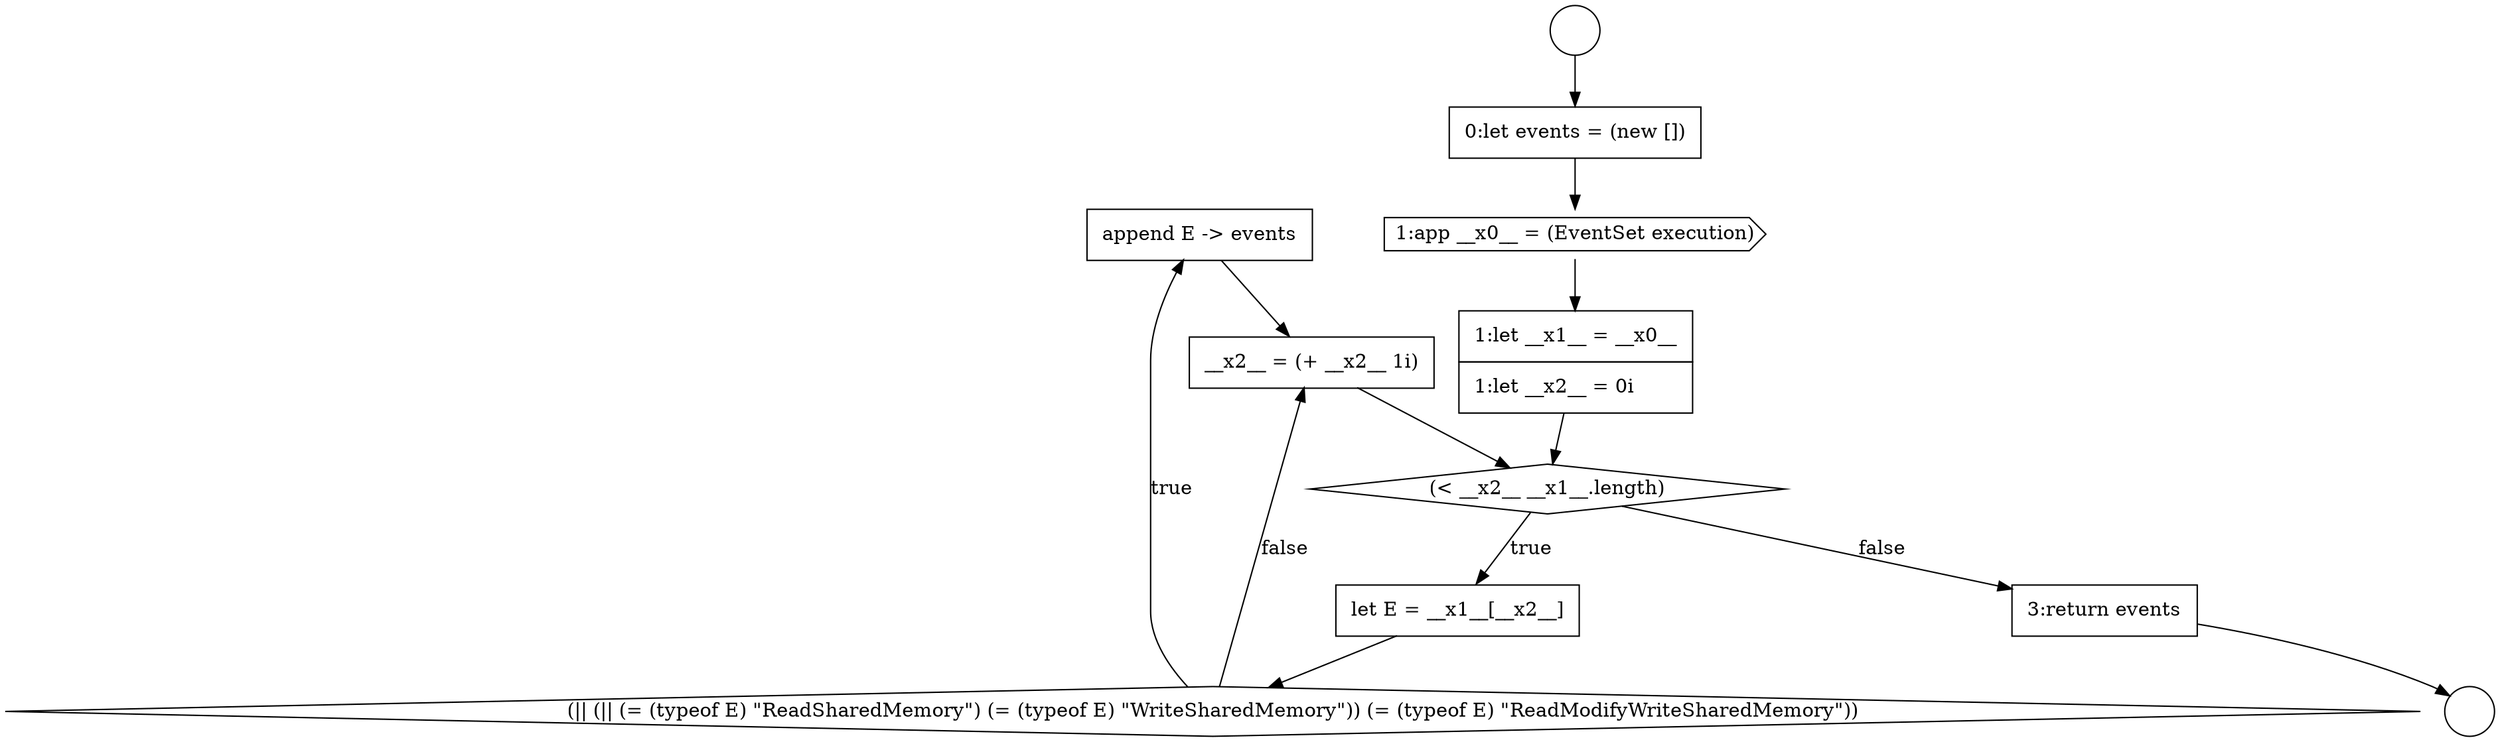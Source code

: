 digraph {
  node16881 [shape=none, margin=0, label=<<font color="black">
    <table border="0" cellborder="1" cellspacing="0" cellpadding="10">
      <tr><td align="left">append E -&gt; events</td></tr>
    </table>
  </font>> color="black" fillcolor="white" style=filled]
  node16877 [shape=none, margin=0, label=<<font color="black">
    <table border="0" cellborder="1" cellspacing="0" cellpadding="10">
      <tr><td align="left">1:let __x1__ = __x0__</td></tr>
      <tr><td align="left">1:let __x2__ = 0i</td></tr>
    </table>
  </font>> color="black" fillcolor="white" style=filled]
  node16873 [shape=circle label=" " color="black" fillcolor="white" style=filled]
  node16882 [shape=none, margin=0, label=<<font color="black">
    <table border="0" cellborder="1" cellspacing="0" cellpadding="10">
      <tr><td align="left">__x2__ = (+ __x2__ 1i)</td></tr>
    </table>
  </font>> color="black" fillcolor="white" style=filled]
  node16880 [shape=diamond, label=<<font color="black">(|| (|| (= (typeof E) &quot;ReadSharedMemory&quot;) (= (typeof E) &quot;WriteSharedMemory&quot;)) (= (typeof E) &quot;ReadModifyWriteSharedMemory&quot;))</font>> color="black" fillcolor="white" style=filled]
  node16883 [shape=none, margin=0, label=<<font color="black">
    <table border="0" cellborder="1" cellspacing="0" cellpadding="10">
      <tr><td align="left">3:return events</td></tr>
    </table>
  </font>> color="black" fillcolor="white" style=filled]
  node16875 [shape=none, margin=0, label=<<font color="black">
    <table border="0" cellborder="1" cellspacing="0" cellpadding="10">
      <tr><td align="left">0:let events = (new [])</td></tr>
    </table>
  </font>> color="black" fillcolor="white" style=filled]
  node16878 [shape=diamond, label=<<font color="black">(&lt; __x2__ __x1__.length)</font>> color="black" fillcolor="white" style=filled]
  node16874 [shape=circle label=" " color="black" fillcolor="white" style=filled]
  node16879 [shape=none, margin=0, label=<<font color="black">
    <table border="0" cellborder="1" cellspacing="0" cellpadding="10">
      <tr><td align="left">let E = __x1__[__x2__]</td></tr>
    </table>
  </font>> color="black" fillcolor="white" style=filled]
  node16876 [shape=cds, label=<<font color="black">1:app __x0__ = (EventSet execution)</font>> color="black" fillcolor="white" style=filled]
  node16879 -> node16880 [ color="black"]
  node16882 -> node16878 [ color="black"]
  node16878 -> node16879 [label=<<font color="black">true</font>> color="black"]
  node16878 -> node16883 [label=<<font color="black">false</font>> color="black"]
  node16877 -> node16878 [ color="black"]
  node16881 -> node16882 [ color="black"]
  node16883 -> node16874 [ color="black"]
  node16873 -> node16875 [ color="black"]
  node16876 -> node16877 [ color="black"]
  node16875 -> node16876 [ color="black"]
  node16880 -> node16881 [label=<<font color="black">true</font>> color="black"]
  node16880 -> node16882 [label=<<font color="black">false</font>> color="black"]
}
